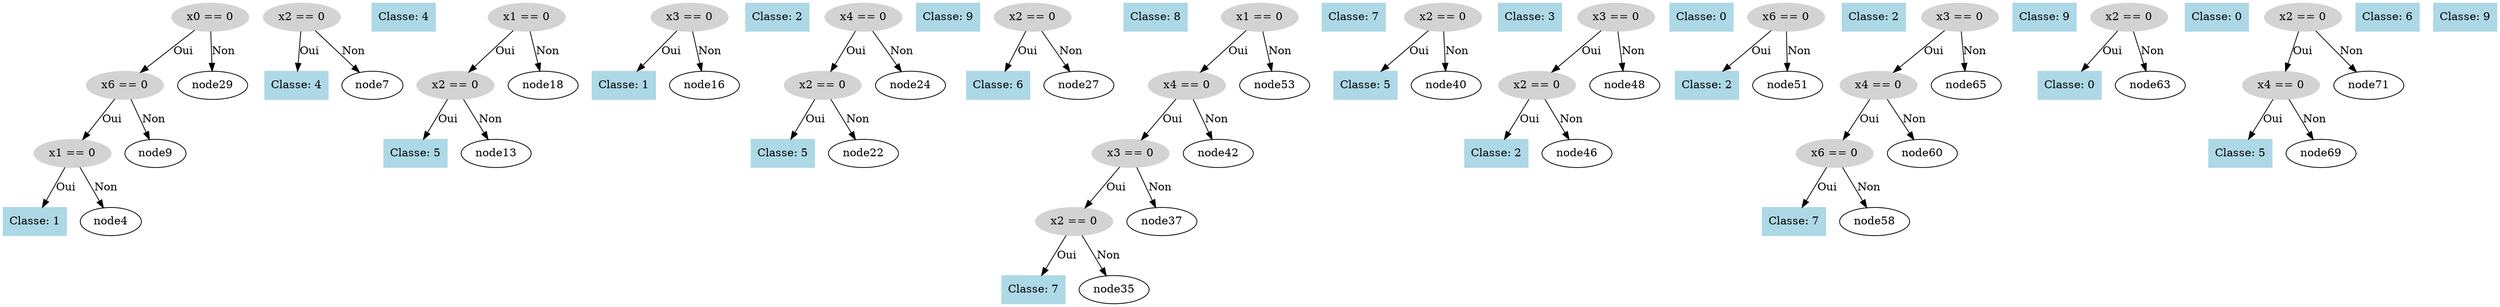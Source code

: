 digraph DecisionTree {
  node0 [label="x0 == 0", shape=ellipse, style=filled, color=lightgray];
  node0 -> node1 [label="Oui"];
  node1 [label="x6 == 0", shape=ellipse, style=filled, color=lightgray];
  node1 -> node2 [label="Oui"];
  node2 [label="x1 == 0", shape=ellipse, style=filled, color=lightgray];
  node2 -> node3 [label="Oui"];
  node3 [label="Classe: 1", shape=box, style=filled, color=lightblue];
  node2 -> node4 [label="Non"];
  node5 [label="x2 == 0", shape=ellipse, style=filled, color=lightgray];
  node5 -> node6 [label="Oui"];
  node6 [label="Classe: 4", shape=box, style=filled, color=lightblue];
  node5 -> node7 [label="Non"];
  node8 [label="Classe: 4", shape=box, style=filled, color=lightblue];
  node1 -> node9 [label="Non"];
  node10 [label="x1 == 0", shape=ellipse, style=filled, color=lightgray];
  node10 -> node11 [label="Oui"];
  node11 [label="x2 == 0", shape=ellipse, style=filled, color=lightgray];
  node11 -> node12 [label="Oui"];
  node12 [label="Classe: 5", shape=box, style=filled, color=lightblue];
  node11 -> node13 [label="Non"];
  node14 [label="x3 == 0", shape=ellipse, style=filled, color=lightgray];
  node14 -> node15 [label="Oui"];
  node15 [label="Classe: 1", shape=box, style=filled, color=lightblue];
  node14 -> node16 [label="Non"];
  node17 [label="Classe: 2", shape=box, style=filled, color=lightblue];
  node10 -> node18 [label="Non"];
  node19 [label="x4 == 0", shape=ellipse, style=filled, color=lightgray];
  node19 -> node20 [label="Oui"];
  node20 [label="x2 == 0", shape=ellipse, style=filled, color=lightgray];
  node20 -> node21 [label="Oui"];
  node21 [label="Classe: 5", shape=box, style=filled, color=lightblue];
  node20 -> node22 [label="Non"];
  node23 [label="Classe: 9", shape=box, style=filled, color=lightblue];
  node19 -> node24 [label="Non"];
  node25 [label="x2 == 0", shape=ellipse, style=filled, color=lightgray];
  node25 -> node26 [label="Oui"];
  node26 [label="Classe: 6", shape=box, style=filled, color=lightblue];
  node25 -> node27 [label="Non"];
  node28 [label="Classe: 8", shape=box, style=filled, color=lightblue];
  node0 -> node29 [label="Non"];
  node30 [label="x1 == 0", shape=ellipse, style=filled, color=lightgray];
  node30 -> node31 [label="Oui"];
  node31 [label="x4 == 0", shape=ellipse, style=filled, color=lightgray];
  node31 -> node32 [label="Oui"];
  node32 [label="x3 == 0", shape=ellipse, style=filled, color=lightgray];
  node32 -> node33 [label="Oui"];
  node33 [label="x2 == 0", shape=ellipse, style=filled, color=lightgray];
  node33 -> node34 [label="Oui"];
  node34 [label="Classe: 7", shape=box, style=filled, color=lightblue];
  node33 -> node35 [label="Non"];
  node36 [label="Classe: 7", shape=box, style=filled, color=lightblue];
  node32 -> node37 [label="Non"];
  node38 [label="x2 == 0", shape=ellipse, style=filled, color=lightgray];
  node38 -> node39 [label="Oui"];
  node39 [label="Classe: 5", shape=box, style=filled, color=lightblue];
  node38 -> node40 [label="Non"];
  node41 [label="Classe: 3", shape=box, style=filled, color=lightblue];
  node31 -> node42 [label="Non"];
  node43 [label="x3 == 0", shape=ellipse, style=filled, color=lightgray];
  node43 -> node44 [label="Oui"];
  node44 [label="x2 == 0", shape=ellipse, style=filled, color=lightgray];
  node44 -> node45 [label="Oui"];
  node45 [label="Classe: 2", shape=box, style=filled, color=lightblue];
  node44 -> node46 [label="Non"];
  node47 [label="Classe: 0", shape=box, style=filled, color=lightblue];
  node43 -> node48 [label="Non"];
  node49 [label="x6 == 0", shape=ellipse, style=filled, color=lightgray];
  node49 -> node50 [label="Oui"];
  node50 [label="Classe: 2", shape=box, style=filled, color=lightblue];
  node49 -> node51 [label="Non"];
  node52 [label="Classe: 2", shape=box, style=filled, color=lightblue];
  node30 -> node53 [label="Non"];
  node54 [label="x3 == 0", shape=ellipse, style=filled, color=lightgray];
  node54 -> node55 [label="Oui"];
  node55 [label="x4 == 0", shape=ellipse, style=filled, color=lightgray];
  node55 -> node56 [label="Oui"];
  node56 [label="x6 == 0", shape=ellipse, style=filled, color=lightgray];
  node56 -> node57 [label="Oui"];
  node57 [label="Classe: 7", shape=box, style=filled, color=lightblue];
  node56 -> node58 [label="Non"];
  node59 [label="Classe: 9", shape=box, style=filled, color=lightblue];
  node55 -> node60 [label="Non"];
  node61 [label="x2 == 0", shape=ellipse, style=filled, color=lightgray];
  node61 -> node62 [label="Oui"];
  node62 [label="Classe: 0", shape=box, style=filled, color=lightblue];
  node61 -> node63 [label="Non"];
  node64 [label="Classe: 0", shape=box, style=filled, color=lightblue];
  node54 -> node65 [label="Non"];
  node66 [label="x2 == 0", shape=ellipse, style=filled, color=lightgray];
  node66 -> node67 [label="Oui"];
  node67 [label="x4 == 0", shape=ellipse, style=filled, color=lightgray];
  node67 -> node68 [label="Oui"];
  node68 [label="Classe: 5", shape=box, style=filled, color=lightblue];
  node67 -> node69 [label="Non"];
  node70 [label="Classe: 6", shape=box, style=filled, color=lightblue];
  node66 -> node71 [label="Non"];
  node72 [label="Classe: 9", shape=box, style=filled, color=lightblue];
}
